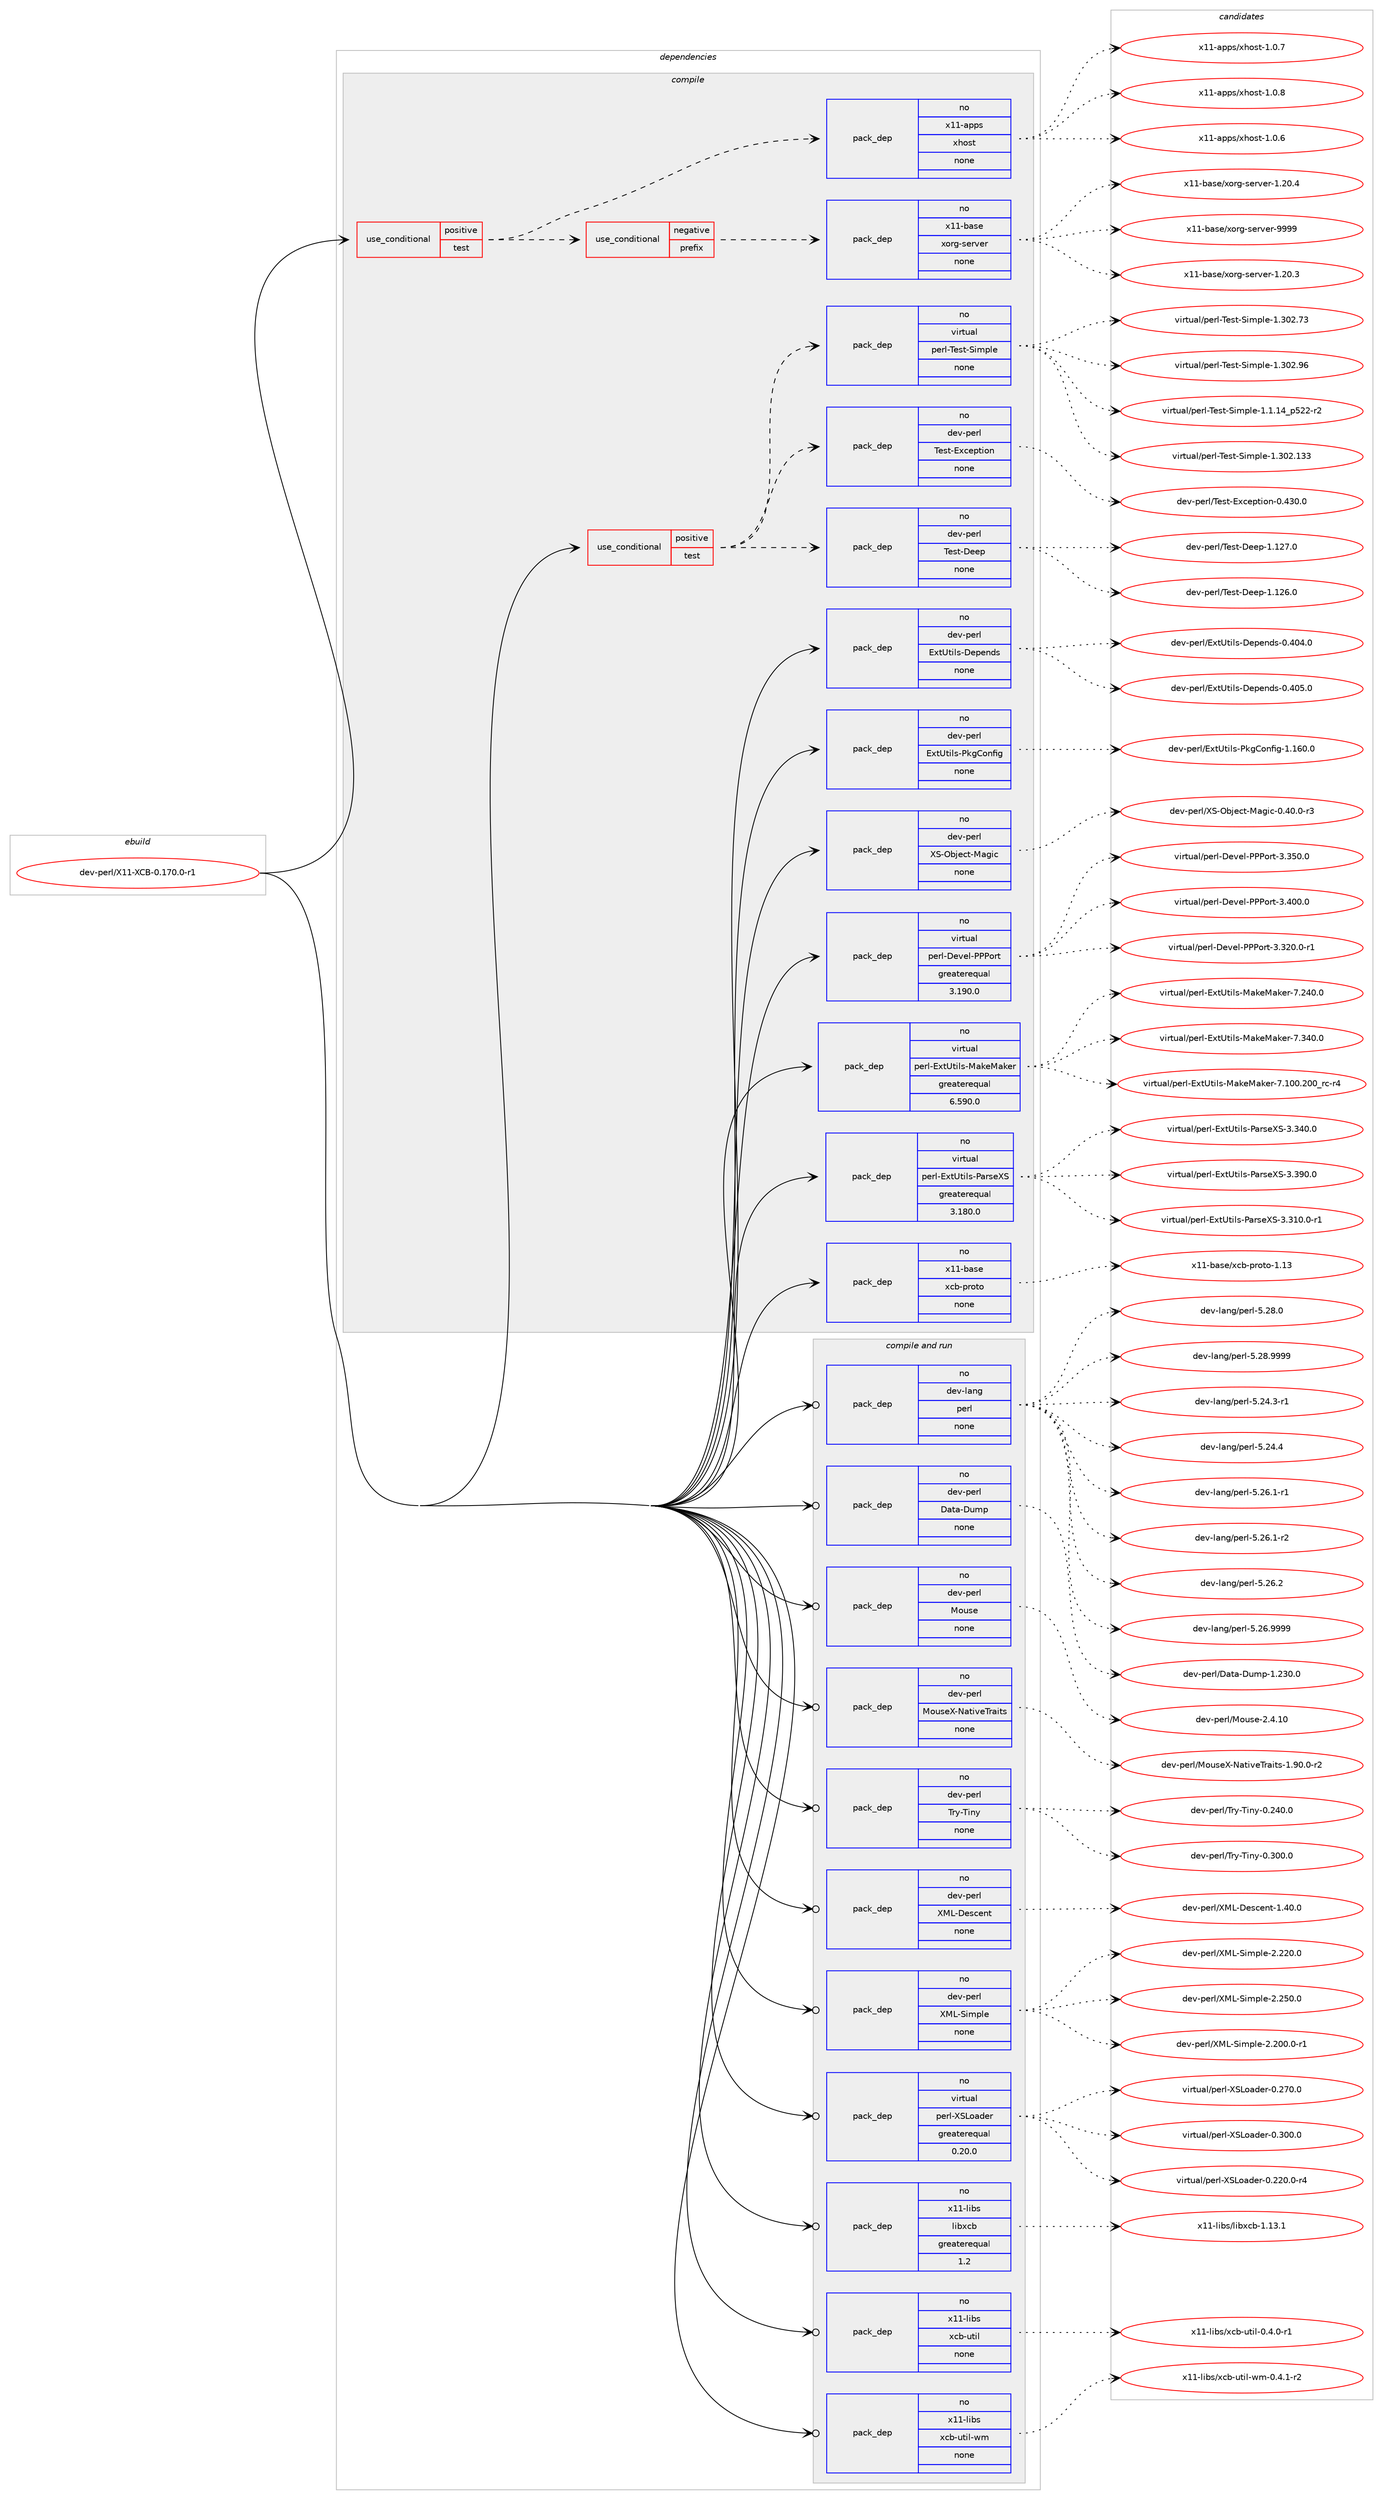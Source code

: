 digraph prolog {

# *************
# Graph options
# *************

newrank=true;
concentrate=true;
compound=true;
graph [rankdir=LR,fontname=Helvetica,fontsize=10,ranksep=1.5];#, ranksep=2.5, nodesep=0.2];
edge  [arrowhead=vee];
node  [fontname=Helvetica,fontsize=10];

# **********
# The ebuild
# **********

subgraph cluster_leftcol {
color=gray;
rank=same;
label=<<i>ebuild</i>>;
id [label="dev-perl/X11-XCB-0.170.0-r1", color=red, width=4, href="../dev-perl/X11-XCB-0.170.0-r1.svg"];
}

# ****************
# The dependencies
# ****************

subgraph cluster_midcol {
color=gray;
label=<<i>dependencies</i>>;
subgraph cluster_compile {
fillcolor="#eeeeee";
style=filled;
label=<<i>compile</i>>;
subgraph cond369106 {
dependency1391098 [label=<<TABLE BORDER="0" CELLBORDER="1" CELLSPACING="0" CELLPADDING="4"><TR><TD ROWSPAN="3" CELLPADDING="10">use_conditional</TD></TR><TR><TD>positive</TD></TR><TR><TD>test</TD></TR></TABLE>>, shape=none, color=red];
subgraph cond369107 {
dependency1391099 [label=<<TABLE BORDER="0" CELLBORDER="1" CELLSPACING="0" CELLPADDING="4"><TR><TD ROWSPAN="3" CELLPADDING="10">use_conditional</TD></TR><TR><TD>negative</TD></TR><TR><TD>prefix</TD></TR></TABLE>>, shape=none, color=red];
subgraph pack998926 {
dependency1391100 [label=<<TABLE BORDER="0" CELLBORDER="1" CELLSPACING="0" CELLPADDING="4" WIDTH="220"><TR><TD ROWSPAN="6" CELLPADDING="30">pack_dep</TD></TR><TR><TD WIDTH="110">no</TD></TR><TR><TD>x11-base</TD></TR><TR><TD>xorg-server</TD></TR><TR><TD>none</TD></TR><TR><TD></TD></TR></TABLE>>, shape=none, color=blue];
}
dependency1391099:e -> dependency1391100:w [weight=20,style="dashed",arrowhead="vee"];
}
dependency1391098:e -> dependency1391099:w [weight=20,style="dashed",arrowhead="vee"];
subgraph pack998927 {
dependency1391101 [label=<<TABLE BORDER="0" CELLBORDER="1" CELLSPACING="0" CELLPADDING="4" WIDTH="220"><TR><TD ROWSPAN="6" CELLPADDING="30">pack_dep</TD></TR><TR><TD WIDTH="110">no</TD></TR><TR><TD>x11-apps</TD></TR><TR><TD>xhost</TD></TR><TR><TD>none</TD></TR><TR><TD></TD></TR></TABLE>>, shape=none, color=blue];
}
dependency1391098:e -> dependency1391101:w [weight=20,style="dashed",arrowhead="vee"];
}
id:e -> dependency1391098:w [weight=20,style="solid",arrowhead="vee"];
subgraph cond369108 {
dependency1391102 [label=<<TABLE BORDER="0" CELLBORDER="1" CELLSPACING="0" CELLPADDING="4"><TR><TD ROWSPAN="3" CELLPADDING="10">use_conditional</TD></TR><TR><TD>positive</TD></TR><TR><TD>test</TD></TR></TABLE>>, shape=none, color=red];
subgraph pack998928 {
dependency1391103 [label=<<TABLE BORDER="0" CELLBORDER="1" CELLSPACING="0" CELLPADDING="4" WIDTH="220"><TR><TD ROWSPAN="6" CELLPADDING="30">pack_dep</TD></TR><TR><TD WIDTH="110">no</TD></TR><TR><TD>dev-perl</TD></TR><TR><TD>Test-Deep</TD></TR><TR><TD>none</TD></TR><TR><TD></TD></TR></TABLE>>, shape=none, color=blue];
}
dependency1391102:e -> dependency1391103:w [weight=20,style="dashed",arrowhead="vee"];
subgraph pack998929 {
dependency1391104 [label=<<TABLE BORDER="0" CELLBORDER="1" CELLSPACING="0" CELLPADDING="4" WIDTH="220"><TR><TD ROWSPAN="6" CELLPADDING="30">pack_dep</TD></TR><TR><TD WIDTH="110">no</TD></TR><TR><TD>dev-perl</TD></TR><TR><TD>Test-Exception</TD></TR><TR><TD>none</TD></TR><TR><TD></TD></TR></TABLE>>, shape=none, color=blue];
}
dependency1391102:e -> dependency1391104:w [weight=20,style="dashed",arrowhead="vee"];
subgraph pack998930 {
dependency1391105 [label=<<TABLE BORDER="0" CELLBORDER="1" CELLSPACING="0" CELLPADDING="4" WIDTH="220"><TR><TD ROWSPAN="6" CELLPADDING="30">pack_dep</TD></TR><TR><TD WIDTH="110">no</TD></TR><TR><TD>virtual</TD></TR><TR><TD>perl-Test-Simple</TD></TR><TR><TD>none</TD></TR><TR><TD></TD></TR></TABLE>>, shape=none, color=blue];
}
dependency1391102:e -> dependency1391105:w [weight=20,style="dashed",arrowhead="vee"];
}
id:e -> dependency1391102:w [weight=20,style="solid",arrowhead="vee"];
subgraph pack998931 {
dependency1391106 [label=<<TABLE BORDER="0" CELLBORDER="1" CELLSPACING="0" CELLPADDING="4" WIDTH="220"><TR><TD ROWSPAN="6" CELLPADDING="30">pack_dep</TD></TR><TR><TD WIDTH="110">no</TD></TR><TR><TD>dev-perl</TD></TR><TR><TD>ExtUtils-Depends</TD></TR><TR><TD>none</TD></TR><TR><TD></TD></TR></TABLE>>, shape=none, color=blue];
}
id:e -> dependency1391106:w [weight=20,style="solid",arrowhead="vee"];
subgraph pack998932 {
dependency1391107 [label=<<TABLE BORDER="0" CELLBORDER="1" CELLSPACING="0" CELLPADDING="4" WIDTH="220"><TR><TD ROWSPAN="6" CELLPADDING="30">pack_dep</TD></TR><TR><TD WIDTH="110">no</TD></TR><TR><TD>dev-perl</TD></TR><TR><TD>ExtUtils-PkgConfig</TD></TR><TR><TD>none</TD></TR><TR><TD></TD></TR></TABLE>>, shape=none, color=blue];
}
id:e -> dependency1391107:w [weight=20,style="solid",arrowhead="vee"];
subgraph pack998933 {
dependency1391108 [label=<<TABLE BORDER="0" CELLBORDER="1" CELLSPACING="0" CELLPADDING="4" WIDTH="220"><TR><TD ROWSPAN="6" CELLPADDING="30">pack_dep</TD></TR><TR><TD WIDTH="110">no</TD></TR><TR><TD>dev-perl</TD></TR><TR><TD>XS-Object-Magic</TD></TR><TR><TD>none</TD></TR><TR><TD></TD></TR></TABLE>>, shape=none, color=blue];
}
id:e -> dependency1391108:w [weight=20,style="solid",arrowhead="vee"];
subgraph pack998934 {
dependency1391109 [label=<<TABLE BORDER="0" CELLBORDER="1" CELLSPACING="0" CELLPADDING="4" WIDTH="220"><TR><TD ROWSPAN="6" CELLPADDING="30">pack_dep</TD></TR><TR><TD WIDTH="110">no</TD></TR><TR><TD>virtual</TD></TR><TR><TD>perl-Devel-PPPort</TD></TR><TR><TD>greaterequal</TD></TR><TR><TD>3.190.0</TD></TR></TABLE>>, shape=none, color=blue];
}
id:e -> dependency1391109:w [weight=20,style="solid",arrowhead="vee"];
subgraph pack998935 {
dependency1391110 [label=<<TABLE BORDER="0" CELLBORDER="1" CELLSPACING="0" CELLPADDING="4" WIDTH="220"><TR><TD ROWSPAN="6" CELLPADDING="30">pack_dep</TD></TR><TR><TD WIDTH="110">no</TD></TR><TR><TD>virtual</TD></TR><TR><TD>perl-ExtUtils-MakeMaker</TD></TR><TR><TD>greaterequal</TD></TR><TR><TD>6.590.0</TD></TR></TABLE>>, shape=none, color=blue];
}
id:e -> dependency1391110:w [weight=20,style="solid",arrowhead="vee"];
subgraph pack998936 {
dependency1391111 [label=<<TABLE BORDER="0" CELLBORDER="1" CELLSPACING="0" CELLPADDING="4" WIDTH="220"><TR><TD ROWSPAN="6" CELLPADDING="30">pack_dep</TD></TR><TR><TD WIDTH="110">no</TD></TR><TR><TD>virtual</TD></TR><TR><TD>perl-ExtUtils-ParseXS</TD></TR><TR><TD>greaterequal</TD></TR><TR><TD>3.180.0</TD></TR></TABLE>>, shape=none, color=blue];
}
id:e -> dependency1391111:w [weight=20,style="solid",arrowhead="vee"];
subgraph pack998937 {
dependency1391112 [label=<<TABLE BORDER="0" CELLBORDER="1" CELLSPACING="0" CELLPADDING="4" WIDTH="220"><TR><TD ROWSPAN="6" CELLPADDING="30">pack_dep</TD></TR><TR><TD WIDTH="110">no</TD></TR><TR><TD>x11-base</TD></TR><TR><TD>xcb-proto</TD></TR><TR><TD>none</TD></TR><TR><TD></TD></TR></TABLE>>, shape=none, color=blue];
}
id:e -> dependency1391112:w [weight=20,style="solid",arrowhead="vee"];
}
subgraph cluster_compileandrun {
fillcolor="#eeeeee";
style=filled;
label=<<i>compile and run</i>>;
subgraph pack998938 {
dependency1391113 [label=<<TABLE BORDER="0" CELLBORDER="1" CELLSPACING="0" CELLPADDING="4" WIDTH="220"><TR><TD ROWSPAN="6" CELLPADDING="30">pack_dep</TD></TR><TR><TD WIDTH="110">no</TD></TR><TR><TD>dev-lang</TD></TR><TR><TD>perl</TD></TR><TR><TD>none</TD></TR><TR><TD></TD></TR></TABLE>>, shape=none, color=blue];
}
id:e -> dependency1391113:w [weight=20,style="solid",arrowhead="odotvee"];
subgraph pack998939 {
dependency1391114 [label=<<TABLE BORDER="0" CELLBORDER="1" CELLSPACING="0" CELLPADDING="4" WIDTH="220"><TR><TD ROWSPAN="6" CELLPADDING="30">pack_dep</TD></TR><TR><TD WIDTH="110">no</TD></TR><TR><TD>dev-perl</TD></TR><TR><TD>Data-Dump</TD></TR><TR><TD>none</TD></TR><TR><TD></TD></TR></TABLE>>, shape=none, color=blue];
}
id:e -> dependency1391114:w [weight=20,style="solid",arrowhead="odotvee"];
subgraph pack998940 {
dependency1391115 [label=<<TABLE BORDER="0" CELLBORDER="1" CELLSPACING="0" CELLPADDING="4" WIDTH="220"><TR><TD ROWSPAN="6" CELLPADDING="30">pack_dep</TD></TR><TR><TD WIDTH="110">no</TD></TR><TR><TD>dev-perl</TD></TR><TR><TD>Mouse</TD></TR><TR><TD>none</TD></TR><TR><TD></TD></TR></TABLE>>, shape=none, color=blue];
}
id:e -> dependency1391115:w [weight=20,style="solid",arrowhead="odotvee"];
subgraph pack998941 {
dependency1391116 [label=<<TABLE BORDER="0" CELLBORDER="1" CELLSPACING="0" CELLPADDING="4" WIDTH="220"><TR><TD ROWSPAN="6" CELLPADDING="30">pack_dep</TD></TR><TR><TD WIDTH="110">no</TD></TR><TR><TD>dev-perl</TD></TR><TR><TD>MouseX-NativeTraits</TD></TR><TR><TD>none</TD></TR><TR><TD></TD></TR></TABLE>>, shape=none, color=blue];
}
id:e -> dependency1391116:w [weight=20,style="solid",arrowhead="odotvee"];
subgraph pack998942 {
dependency1391117 [label=<<TABLE BORDER="0" CELLBORDER="1" CELLSPACING="0" CELLPADDING="4" WIDTH="220"><TR><TD ROWSPAN="6" CELLPADDING="30">pack_dep</TD></TR><TR><TD WIDTH="110">no</TD></TR><TR><TD>dev-perl</TD></TR><TR><TD>Try-Tiny</TD></TR><TR><TD>none</TD></TR><TR><TD></TD></TR></TABLE>>, shape=none, color=blue];
}
id:e -> dependency1391117:w [weight=20,style="solid",arrowhead="odotvee"];
subgraph pack998943 {
dependency1391118 [label=<<TABLE BORDER="0" CELLBORDER="1" CELLSPACING="0" CELLPADDING="4" WIDTH="220"><TR><TD ROWSPAN="6" CELLPADDING="30">pack_dep</TD></TR><TR><TD WIDTH="110">no</TD></TR><TR><TD>dev-perl</TD></TR><TR><TD>XML-Descent</TD></TR><TR><TD>none</TD></TR><TR><TD></TD></TR></TABLE>>, shape=none, color=blue];
}
id:e -> dependency1391118:w [weight=20,style="solid",arrowhead="odotvee"];
subgraph pack998944 {
dependency1391119 [label=<<TABLE BORDER="0" CELLBORDER="1" CELLSPACING="0" CELLPADDING="4" WIDTH="220"><TR><TD ROWSPAN="6" CELLPADDING="30">pack_dep</TD></TR><TR><TD WIDTH="110">no</TD></TR><TR><TD>dev-perl</TD></TR><TR><TD>XML-Simple</TD></TR><TR><TD>none</TD></TR><TR><TD></TD></TR></TABLE>>, shape=none, color=blue];
}
id:e -> dependency1391119:w [weight=20,style="solid",arrowhead="odotvee"];
subgraph pack998945 {
dependency1391120 [label=<<TABLE BORDER="0" CELLBORDER="1" CELLSPACING="0" CELLPADDING="4" WIDTH="220"><TR><TD ROWSPAN="6" CELLPADDING="30">pack_dep</TD></TR><TR><TD WIDTH="110">no</TD></TR><TR><TD>virtual</TD></TR><TR><TD>perl-XSLoader</TD></TR><TR><TD>greaterequal</TD></TR><TR><TD>0.20.0</TD></TR></TABLE>>, shape=none, color=blue];
}
id:e -> dependency1391120:w [weight=20,style="solid",arrowhead="odotvee"];
subgraph pack998946 {
dependency1391121 [label=<<TABLE BORDER="0" CELLBORDER="1" CELLSPACING="0" CELLPADDING="4" WIDTH="220"><TR><TD ROWSPAN="6" CELLPADDING="30">pack_dep</TD></TR><TR><TD WIDTH="110">no</TD></TR><TR><TD>x11-libs</TD></TR><TR><TD>libxcb</TD></TR><TR><TD>greaterequal</TD></TR><TR><TD>1.2</TD></TR></TABLE>>, shape=none, color=blue];
}
id:e -> dependency1391121:w [weight=20,style="solid",arrowhead="odotvee"];
subgraph pack998947 {
dependency1391122 [label=<<TABLE BORDER="0" CELLBORDER="1" CELLSPACING="0" CELLPADDING="4" WIDTH="220"><TR><TD ROWSPAN="6" CELLPADDING="30">pack_dep</TD></TR><TR><TD WIDTH="110">no</TD></TR><TR><TD>x11-libs</TD></TR><TR><TD>xcb-util</TD></TR><TR><TD>none</TD></TR><TR><TD></TD></TR></TABLE>>, shape=none, color=blue];
}
id:e -> dependency1391122:w [weight=20,style="solid",arrowhead="odotvee"];
subgraph pack998948 {
dependency1391123 [label=<<TABLE BORDER="0" CELLBORDER="1" CELLSPACING="0" CELLPADDING="4" WIDTH="220"><TR><TD ROWSPAN="6" CELLPADDING="30">pack_dep</TD></TR><TR><TD WIDTH="110">no</TD></TR><TR><TD>x11-libs</TD></TR><TR><TD>xcb-util-wm</TD></TR><TR><TD>none</TD></TR><TR><TD></TD></TR></TABLE>>, shape=none, color=blue];
}
id:e -> dependency1391123:w [weight=20,style="solid",arrowhead="odotvee"];
}
subgraph cluster_run {
fillcolor="#eeeeee";
style=filled;
label=<<i>run</i>>;
}
}

# **************
# The candidates
# **************

subgraph cluster_choices {
rank=same;
color=gray;
label=<<i>candidates</i>>;

subgraph choice998926 {
color=black;
nodesep=1;
choice1204949459897115101471201111141034511510111411810111445494650484651 [label="x11-base/xorg-server-1.20.3", color=red, width=4,href="../x11-base/xorg-server-1.20.3.svg"];
choice1204949459897115101471201111141034511510111411810111445494650484652 [label="x11-base/xorg-server-1.20.4", color=red, width=4,href="../x11-base/xorg-server-1.20.4.svg"];
choice120494945989711510147120111114103451151011141181011144557575757 [label="x11-base/xorg-server-9999", color=red, width=4,href="../x11-base/xorg-server-9999.svg"];
dependency1391100:e -> choice1204949459897115101471201111141034511510111411810111445494650484651:w [style=dotted,weight="100"];
dependency1391100:e -> choice1204949459897115101471201111141034511510111411810111445494650484652:w [style=dotted,weight="100"];
dependency1391100:e -> choice120494945989711510147120111114103451151011141181011144557575757:w [style=dotted,weight="100"];
}
subgraph choice998927 {
color=black;
nodesep=1;
choice1204949459711211211547120104111115116454946484654 [label="x11-apps/xhost-1.0.6", color=red, width=4,href="../x11-apps/xhost-1.0.6.svg"];
choice1204949459711211211547120104111115116454946484655 [label="x11-apps/xhost-1.0.7", color=red, width=4,href="../x11-apps/xhost-1.0.7.svg"];
choice1204949459711211211547120104111115116454946484656 [label="x11-apps/xhost-1.0.8", color=red, width=4,href="../x11-apps/xhost-1.0.8.svg"];
dependency1391101:e -> choice1204949459711211211547120104111115116454946484654:w [style=dotted,weight="100"];
dependency1391101:e -> choice1204949459711211211547120104111115116454946484655:w [style=dotted,weight="100"];
dependency1391101:e -> choice1204949459711211211547120104111115116454946484656:w [style=dotted,weight="100"];
}
subgraph choice998928 {
color=black;
nodesep=1;
choice10010111845112101114108478410111511645681011011124549464950544648 [label="dev-perl/Test-Deep-1.126.0", color=red, width=4,href="../dev-perl/Test-Deep-1.126.0.svg"];
choice10010111845112101114108478410111511645681011011124549464950554648 [label="dev-perl/Test-Deep-1.127.0", color=red, width=4,href="../dev-perl/Test-Deep-1.127.0.svg"];
dependency1391103:e -> choice10010111845112101114108478410111511645681011011124549464950544648:w [style=dotted,weight="100"];
dependency1391103:e -> choice10010111845112101114108478410111511645681011011124549464950554648:w [style=dotted,weight="100"];
}
subgraph choice998929 {
color=black;
nodesep=1;
choice1001011184511210111410847841011151164569120991011121161051111104548465251484648 [label="dev-perl/Test-Exception-0.430.0", color=red, width=4,href="../dev-perl/Test-Exception-0.430.0.svg"];
dependency1391104:e -> choice1001011184511210111410847841011151164569120991011121161051111104548465251484648:w [style=dotted,weight="100"];
}
subgraph choice998930 {
color=black;
nodesep=1;
choice11810511411611797108471121011141084584101115116458310510911210810145494649464952951125350504511450 [label="virtual/perl-Test-Simple-1.1.14_p522-r2", color=red, width=4,href="../virtual/perl-Test-Simple-1.1.14_p522-r2.svg"];
choice11810511411611797108471121011141084584101115116458310510911210810145494651485046495151 [label="virtual/perl-Test-Simple-1.302.133", color=red, width=4,href="../virtual/perl-Test-Simple-1.302.133.svg"];
choice118105114116117971084711210111410845841011151164583105109112108101454946514850465551 [label="virtual/perl-Test-Simple-1.302.73", color=red, width=4,href="../virtual/perl-Test-Simple-1.302.73.svg"];
choice118105114116117971084711210111410845841011151164583105109112108101454946514850465754 [label="virtual/perl-Test-Simple-1.302.96", color=red, width=4,href="../virtual/perl-Test-Simple-1.302.96.svg"];
dependency1391105:e -> choice11810511411611797108471121011141084584101115116458310510911210810145494649464952951125350504511450:w [style=dotted,weight="100"];
dependency1391105:e -> choice11810511411611797108471121011141084584101115116458310510911210810145494651485046495151:w [style=dotted,weight="100"];
dependency1391105:e -> choice118105114116117971084711210111410845841011151164583105109112108101454946514850465551:w [style=dotted,weight="100"];
dependency1391105:e -> choice118105114116117971084711210111410845841011151164583105109112108101454946514850465754:w [style=dotted,weight="100"];
}
subgraph choice998931 {
color=black;
nodesep=1;
choice1001011184511210111410847691201168511610510811545681011121011101001154548465248524648 [label="dev-perl/ExtUtils-Depends-0.404.0", color=red, width=4,href="../dev-perl/ExtUtils-Depends-0.404.0.svg"];
choice1001011184511210111410847691201168511610510811545681011121011101001154548465248534648 [label="dev-perl/ExtUtils-Depends-0.405.0", color=red, width=4,href="../dev-perl/ExtUtils-Depends-0.405.0.svg"];
dependency1391106:e -> choice1001011184511210111410847691201168511610510811545681011121011101001154548465248524648:w [style=dotted,weight="100"];
dependency1391106:e -> choice1001011184511210111410847691201168511610510811545681011121011101001154548465248534648:w [style=dotted,weight="100"];
}
subgraph choice998932 {
color=black;
nodesep=1;
choice100101118451121011141084769120116851161051081154580107103671111101021051034549464954484648 [label="dev-perl/ExtUtils-PkgConfig-1.160.0", color=red, width=4,href="../dev-perl/ExtUtils-PkgConfig-1.160.0.svg"];
dependency1391107:e -> choice100101118451121011141084769120116851161051081154580107103671111101021051034549464954484648:w [style=dotted,weight="100"];
}
subgraph choice998933 {
color=black;
nodesep=1;
choice100101118451121011141084788834579981061019911645779710310599454846524846484511451 [label="dev-perl/XS-Object-Magic-0.40.0-r3", color=red, width=4,href="../dev-perl/XS-Object-Magic-0.40.0-r3.svg"];
dependency1391108:e -> choice100101118451121011141084788834579981061019911645779710310599454846524846484511451:w [style=dotted,weight="100"];
}
subgraph choice998934 {
color=black;
nodesep=1;
choice118105114116117971084711210111410845681011181011084580808011111411645514651504846484511449 [label="virtual/perl-Devel-PPPort-3.320.0-r1", color=red, width=4,href="../virtual/perl-Devel-PPPort-3.320.0-r1.svg"];
choice11810511411611797108471121011141084568101118101108458080801111141164551465153484648 [label="virtual/perl-Devel-PPPort-3.350.0", color=red, width=4,href="../virtual/perl-Devel-PPPort-3.350.0.svg"];
choice11810511411611797108471121011141084568101118101108458080801111141164551465248484648 [label="virtual/perl-Devel-PPPort-3.400.0", color=red, width=4,href="../virtual/perl-Devel-PPPort-3.400.0.svg"];
dependency1391109:e -> choice118105114116117971084711210111410845681011181011084580808011111411645514651504846484511449:w [style=dotted,weight="100"];
dependency1391109:e -> choice11810511411611797108471121011141084568101118101108458080801111141164551465153484648:w [style=dotted,weight="100"];
dependency1391109:e -> choice11810511411611797108471121011141084568101118101108458080801111141164551465248484648:w [style=dotted,weight="100"];
}
subgraph choice998935 {
color=black;
nodesep=1;
choice118105114116117971084711210111410845691201168511610510811545779710710177971071011144555464948484650484895114994511452 [label="virtual/perl-ExtUtils-MakeMaker-7.100.200_rc-r4", color=red, width=4,href="../virtual/perl-ExtUtils-MakeMaker-7.100.200_rc-r4.svg"];
choice118105114116117971084711210111410845691201168511610510811545779710710177971071011144555465052484648 [label="virtual/perl-ExtUtils-MakeMaker-7.240.0", color=red, width=4,href="../virtual/perl-ExtUtils-MakeMaker-7.240.0.svg"];
choice118105114116117971084711210111410845691201168511610510811545779710710177971071011144555465152484648 [label="virtual/perl-ExtUtils-MakeMaker-7.340.0", color=red, width=4,href="../virtual/perl-ExtUtils-MakeMaker-7.340.0.svg"];
dependency1391110:e -> choice118105114116117971084711210111410845691201168511610510811545779710710177971071011144555464948484650484895114994511452:w [style=dotted,weight="100"];
dependency1391110:e -> choice118105114116117971084711210111410845691201168511610510811545779710710177971071011144555465052484648:w [style=dotted,weight="100"];
dependency1391110:e -> choice118105114116117971084711210111410845691201168511610510811545779710710177971071011144555465152484648:w [style=dotted,weight="100"];
}
subgraph choice998936 {
color=black;
nodesep=1;
choice1181051141161179710847112101114108456912011685116105108115458097114115101888345514651494846484511449 [label="virtual/perl-ExtUtils-ParseXS-3.310.0-r1", color=red, width=4,href="../virtual/perl-ExtUtils-ParseXS-3.310.0-r1.svg"];
choice118105114116117971084711210111410845691201168511610510811545809711411510188834551465152484648 [label="virtual/perl-ExtUtils-ParseXS-3.340.0", color=red, width=4,href="../virtual/perl-ExtUtils-ParseXS-3.340.0.svg"];
choice118105114116117971084711210111410845691201168511610510811545809711411510188834551465157484648 [label="virtual/perl-ExtUtils-ParseXS-3.390.0", color=red, width=4,href="../virtual/perl-ExtUtils-ParseXS-3.390.0.svg"];
dependency1391111:e -> choice1181051141161179710847112101114108456912011685116105108115458097114115101888345514651494846484511449:w [style=dotted,weight="100"];
dependency1391111:e -> choice118105114116117971084711210111410845691201168511610510811545809711411510188834551465152484648:w [style=dotted,weight="100"];
dependency1391111:e -> choice118105114116117971084711210111410845691201168511610510811545809711411510188834551465157484648:w [style=dotted,weight="100"];
}
subgraph choice998937 {
color=black;
nodesep=1;
choice1204949459897115101471209998451121141111161114549464951 [label="x11-base/xcb-proto-1.13", color=red, width=4,href="../x11-base/xcb-proto-1.13.svg"];
dependency1391112:e -> choice1204949459897115101471209998451121141111161114549464951:w [style=dotted,weight="100"];
}
subgraph choice998938 {
color=black;
nodesep=1;
choice100101118451089711010347112101114108455346505246514511449 [label="dev-lang/perl-5.24.3-r1", color=red, width=4,href="../dev-lang/perl-5.24.3-r1.svg"];
choice10010111845108971101034711210111410845534650524652 [label="dev-lang/perl-5.24.4", color=red, width=4,href="../dev-lang/perl-5.24.4.svg"];
choice100101118451089711010347112101114108455346505446494511449 [label="dev-lang/perl-5.26.1-r1", color=red, width=4,href="../dev-lang/perl-5.26.1-r1.svg"];
choice100101118451089711010347112101114108455346505446494511450 [label="dev-lang/perl-5.26.1-r2", color=red, width=4,href="../dev-lang/perl-5.26.1-r2.svg"];
choice10010111845108971101034711210111410845534650544650 [label="dev-lang/perl-5.26.2", color=red, width=4,href="../dev-lang/perl-5.26.2.svg"];
choice10010111845108971101034711210111410845534650544657575757 [label="dev-lang/perl-5.26.9999", color=red, width=4,href="../dev-lang/perl-5.26.9999.svg"];
choice10010111845108971101034711210111410845534650564648 [label="dev-lang/perl-5.28.0", color=red, width=4,href="../dev-lang/perl-5.28.0.svg"];
choice10010111845108971101034711210111410845534650564657575757 [label="dev-lang/perl-5.28.9999", color=red, width=4,href="../dev-lang/perl-5.28.9999.svg"];
dependency1391113:e -> choice100101118451089711010347112101114108455346505246514511449:w [style=dotted,weight="100"];
dependency1391113:e -> choice10010111845108971101034711210111410845534650524652:w [style=dotted,weight="100"];
dependency1391113:e -> choice100101118451089711010347112101114108455346505446494511449:w [style=dotted,weight="100"];
dependency1391113:e -> choice100101118451089711010347112101114108455346505446494511450:w [style=dotted,weight="100"];
dependency1391113:e -> choice10010111845108971101034711210111410845534650544650:w [style=dotted,weight="100"];
dependency1391113:e -> choice10010111845108971101034711210111410845534650544657575757:w [style=dotted,weight="100"];
dependency1391113:e -> choice10010111845108971101034711210111410845534650564648:w [style=dotted,weight="100"];
dependency1391113:e -> choice10010111845108971101034711210111410845534650564657575757:w [style=dotted,weight="100"];
}
subgraph choice998939 {
color=black;
nodesep=1;
choice100101118451121011141084768971169745681171091124549465051484648 [label="dev-perl/Data-Dump-1.230.0", color=red, width=4,href="../dev-perl/Data-Dump-1.230.0.svg"];
dependency1391114:e -> choice100101118451121011141084768971169745681171091124549465051484648:w [style=dotted,weight="100"];
}
subgraph choice998940 {
color=black;
nodesep=1;
choice10010111845112101114108477711111711510145504652464948 [label="dev-perl/Mouse-2.4.10", color=red, width=4,href="../dev-perl/Mouse-2.4.10.svg"];
dependency1391115:e -> choice10010111845112101114108477711111711510145504652464948:w [style=dotted,weight="100"];
}
subgraph choice998941 {
color=black;
nodesep=1;
choice100101118451121011141084777111117115101884578971161051181018411497105116115454946574846484511450 [label="dev-perl/MouseX-NativeTraits-1.90.0-r2", color=red, width=4,href="../dev-perl/MouseX-NativeTraits-1.90.0-r2.svg"];
dependency1391116:e -> choice100101118451121011141084777111117115101884578971161051181018411497105116115454946574846484511450:w [style=dotted,weight="100"];
}
subgraph choice998942 {
color=black;
nodesep=1;
choice10010111845112101114108478411412145841051101214548465052484648 [label="dev-perl/Try-Tiny-0.240.0", color=red, width=4,href="../dev-perl/Try-Tiny-0.240.0.svg"];
choice10010111845112101114108478411412145841051101214548465148484648 [label="dev-perl/Try-Tiny-0.300.0", color=red, width=4,href="../dev-perl/Try-Tiny-0.300.0.svg"];
dependency1391117:e -> choice10010111845112101114108478411412145841051101214548465052484648:w [style=dotted,weight="100"];
dependency1391117:e -> choice10010111845112101114108478411412145841051101214548465148484648:w [style=dotted,weight="100"];
}
subgraph choice998943 {
color=black;
nodesep=1;
choice100101118451121011141084788777645681011159910111011645494652484648 [label="dev-perl/XML-Descent-1.40.0", color=red, width=4,href="../dev-perl/XML-Descent-1.40.0.svg"];
dependency1391118:e -> choice100101118451121011141084788777645681011159910111011645494652484648:w [style=dotted,weight="100"];
}
subgraph choice998944 {
color=black;
nodesep=1;
choice1001011184511210111410847887776458310510911210810145504650484846484511449 [label="dev-perl/XML-Simple-2.200.0-r1", color=red, width=4,href="../dev-perl/XML-Simple-2.200.0-r1.svg"];
choice100101118451121011141084788777645831051091121081014550465050484648 [label="dev-perl/XML-Simple-2.220.0", color=red, width=4,href="../dev-perl/XML-Simple-2.220.0.svg"];
choice100101118451121011141084788777645831051091121081014550465053484648 [label="dev-perl/XML-Simple-2.250.0", color=red, width=4,href="../dev-perl/XML-Simple-2.250.0.svg"];
dependency1391119:e -> choice1001011184511210111410847887776458310510911210810145504650484846484511449:w [style=dotted,weight="100"];
dependency1391119:e -> choice100101118451121011141084788777645831051091121081014550465050484648:w [style=dotted,weight="100"];
dependency1391119:e -> choice100101118451121011141084788777645831051091121081014550465053484648:w [style=dotted,weight="100"];
}
subgraph choice998945 {
color=black;
nodesep=1;
choice1181051141161179710847112101114108458883761119710010111445484650504846484511452 [label="virtual/perl-XSLoader-0.220.0-r4", color=red, width=4,href="../virtual/perl-XSLoader-0.220.0-r4.svg"];
choice118105114116117971084711210111410845888376111971001011144548465055484648 [label="virtual/perl-XSLoader-0.270.0", color=red, width=4,href="../virtual/perl-XSLoader-0.270.0.svg"];
choice118105114116117971084711210111410845888376111971001011144548465148484648 [label="virtual/perl-XSLoader-0.300.0", color=red, width=4,href="../virtual/perl-XSLoader-0.300.0.svg"];
dependency1391120:e -> choice1181051141161179710847112101114108458883761119710010111445484650504846484511452:w [style=dotted,weight="100"];
dependency1391120:e -> choice118105114116117971084711210111410845888376111971001011144548465055484648:w [style=dotted,weight="100"];
dependency1391120:e -> choice118105114116117971084711210111410845888376111971001011144548465148484648:w [style=dotted,weight="100"];
}
subgraph choice998946 {
color=black;
nodesep=1;
choice120494945108105981154710810598120999845494649514649 [label="x11-libs/libxcb-1.13.1", color=red, width=4,href="../x11-libs/libxcb-1.13.1.svg"];
dependency1391121:e -> choice120494945108105981154710810598120999845494649514649:w [style=dotted,weight="100"];
}
subgraph choice998947 {
color=black;
nodesep=1;
choice12049494510810598115471209998451171161051084548465246484511449 [label="x11-libs/xcb-util-0.4.0-r1", color=red, width=4,href="../x11-libs/xcb-util-0.4.0-r1.svg"];
dependency1391122:e -> choice12049494510810598115471209998451171161051084548465246484511449:w [style=dotted,weight="100"];
}
subgraph choice998948 {
color=black;
nodesep=1;
choice1204949451081059811547120999845117116105108451191094548465246494511450 [label="x11-libs/xcb-util-wm-0.4.1-r2", color=red, width=4,href="../x11-libs/xcb-util-wm-0.4.1-r2.svg"];
dependency1391123:e -> choice1204949451081059811547120999845117116105108451191094548465246494511450:w [style=dotted,weight="100"];
}
}

}
